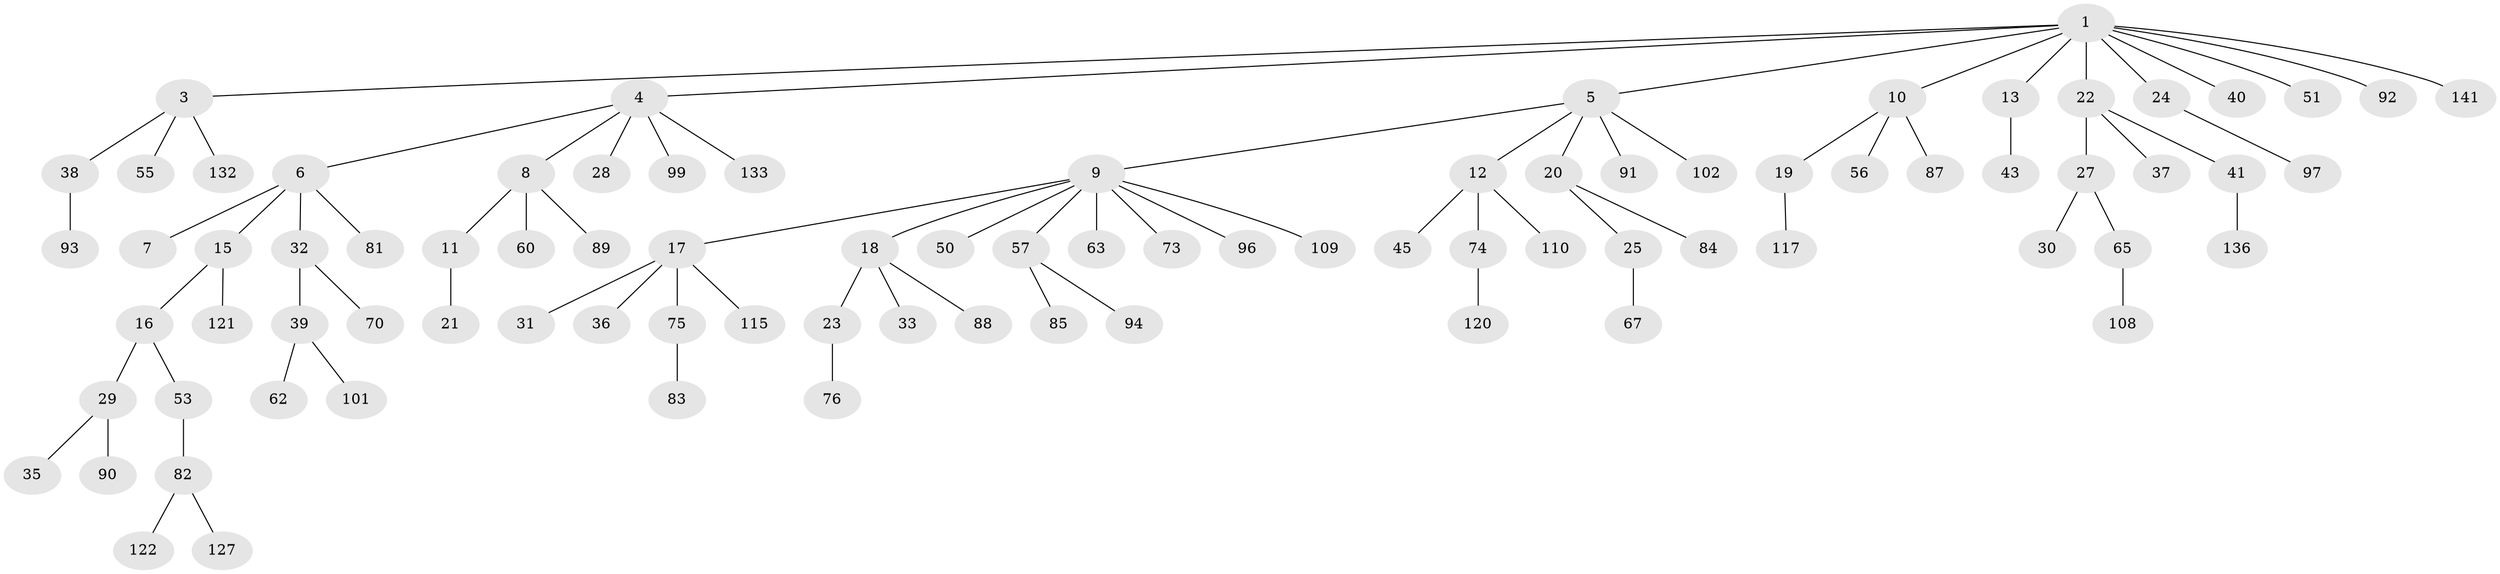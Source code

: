 // original degree distribution, {3: 0.125, 10: 0.006944444444444444, 4: 0.06944444444444445, 6: 0.020833333333333332, 5: 0.027777777777777776, 2: 0.25, 1: 0.5}
// Generated by graph-tools (version 1.1) at 2025/19/03/04/25 18:19:08]
// undirected, 86 vertices, 85 edges
graph export_dot {
graph [start="1"]
  node [color=gray90,style=filled];
  1 [super="+2"];
  3;
  4;
  5;
  6;
  7 [super="+78"];
  8;
  9 [super="+47+14"];
  10 [super="+34"];
  11 [super="+44+42"];
  12;
  13;
  15;
  16;
  17;
  18;
  19;
  20 [super="+58"];
  21;
  22 [super="+72"];
  23 [super="+26+119"];
  24;
  25 [super="+80"];
  27;
  28;
  29 [super="+61"];
  30 [super="+106"];
  31 [super="+68"];
  32;
  33 [super="+98+125"];
  35;
  36 [super="+52"];
  37 [super="+46"];
  38 [super="+59+54"];
  39 [super="+48"];
  40;
  41;
  43;
  45;
  50 [super="+86"];
  51;
  53 [super="+95"];
  55 [super="+105+131"];
  56 [super="+112"];
  57 [super="+69"];
  60;
  62;
  63;
  65 [super="+66"];
  67 [super="+114"];
  70 [super="+113"];
  73 [super="+77"];
  74;
  75;
  76;
  81;
  82;
  83;
  84;
  85 [super="+100"];
  87;
  88;
  89 [super="+104+139"];
  90;
  91 [super="+138"];
  92 [super="+135"];
  93;
  94;
  96;
  97;
  99 [super="+137"];
  101 [super="+103"];
  102;
  108;
  109;
  110;
  115;
  117 [super="+143"];
  120 [super="+124"];
  121;
  122;
  127;
  132;
  133;
  136;
  141;
  1 -- 3;
  1 -- 22;
  1 -- 4;
  1 -- 5;
  1 -- 40;
  1 -- 10;
  1 -- 13;
  1 -- 141;
  1 -- 51;
  1 -- 24;
  1 -- 92;
  3 -- 38;
  3 -- 55;
  3 -- 132;
  4 -- 6;
  4 -- 8;
  4 -- 28;
  4 -- 99;
  4 -- 133;
  5 -- 9;
  5 -- 12;
  5 -- 20;
  5 -- 91;
  5 -- 102;
  6 -- 7;
  6 -- 15;
  6 -- 32;
  6 -- 81;
  8 -- 11;
  8 -- 60;
  8 -- 89;
  9 -- 17;
  9 -- 96;
  9 -- 109;
  9 -- 73;
  9 -- 50;
  9 -- 63;
  9 -- 57;
  9 -- 18;
  10 -- 19;
  10 -- 56;
  10 -- 87;
  11 -- 21;
  12 -- 45;
  12 -- 74;
  12 -- 110;
  13 -- 43;
  15 -- 16;
  15 -- 121;
  16 -- 29;
  16 -- 53;
  17 -- 31;
  17 -- 36;
  17 -- 75;
  17 -- 115;
  18 -- 23;
  18 -- 33;
  18 -- 88;
  19 -- 117;
  20 -- 25;
  20 -- 84;
  22 -- 27;
  22 -- 37;
  22 -- 41;
  23 -- 76;
  24 -- 97;
  25 -- 67;
  27 -- 30;
  27 -- 65;
  29 -- 35;
  29 -- 90;
  32 -- 39;
  32 -- 70;
  38 -- 93;
  39 -- 62;
  39 -- 101;
  41 -- 136;
  53 -- 82;
  57 -- 85;
  57 -- 94;
  65 -- 108;
  74 -- 120;
  75 -- 83;
  82 -- 122;
  82 -- 127;
}
